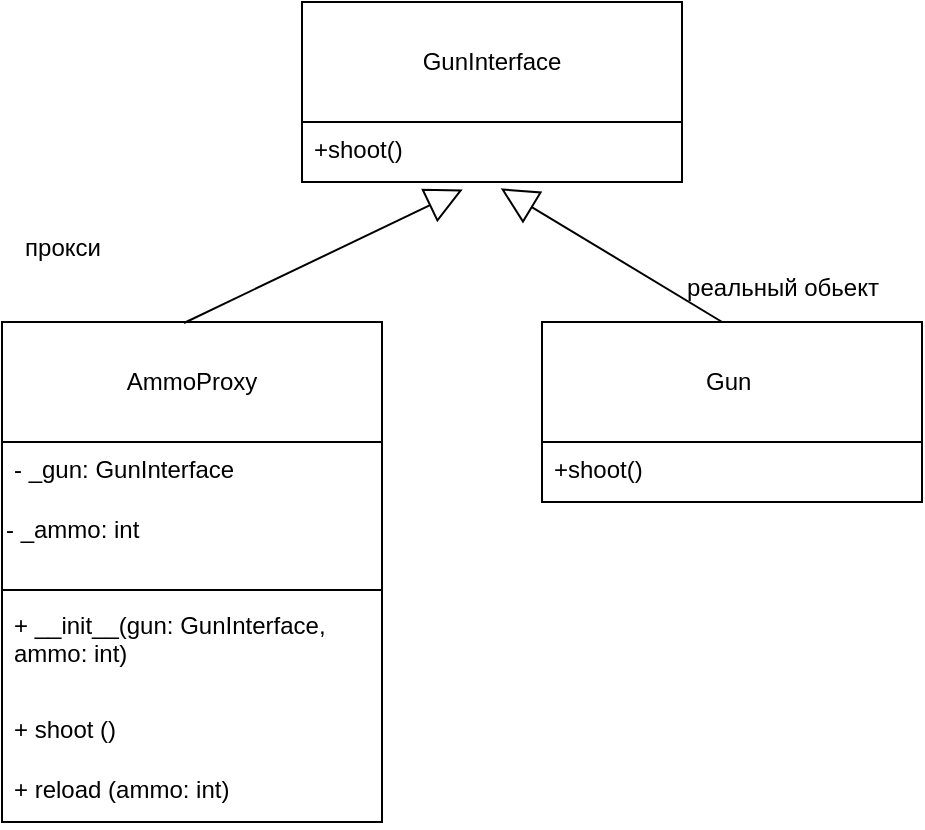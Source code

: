 <mxfile version="28.1.2">
  <diagram name="Page-1" id="aHgOdiSO3AqV6QVUTL-D">
    <mxGraphModel dx="599" dy="648" grid="1" gridSize="10" guides="1" tooltips="1" connect="1" arrows="1" fold="1" page="1" pageScale="1" pageWidth="850" pageHeight="1100" math="0" shadow="0">
      <root>
        <mxCell id="0" />
        <mxCell id="1" parent="0" />
        <mxCell id="T-5C3bmZL_pYbA-8gw9O-1" value="GunInterface" style="swimlane;fontStyle=0;childLayout=stackLayout;horizontal=1;startSize=60;fillColor=none;horizontalStack=0;resizeParent=1;resizeParentMax=0;resizeLast=0;collapsible=1;marginBottom=0;whiteSpace=wrap;html=1;" vertex="1" parent="1">
          <mxGeometry x="220" y="160" width="190" height="90" as="geometry" />
        </mxCell>
        <mxCell id="T-5C3bmZL_pYbA-8gw9O-2" value="+shoot()" style="text;strokeColor=none;fillColor=none;align=left;verticalAlign=top;spacingLeft=4;spacingRight=4;overflow=hidden;rotatable=0;points=[[0,0.5],[1,0.5]];portConstraint=eastwest;whiteSpace=wrap;html=1;" vertex="1" parent="T-5C3bmZL_pYbA-8gw9O-1">
          <mxGeometry y="60" width="190" height="30" as="geometry" />
        </mxCell>
        <mxCell id="T-5C3bmZL_pYbA-8gw9O-4" value="Gun&amp;nbsp;" style="swimlane;fontStyle=0;childLayout=stackLayout;horizontal=1;startSize=60;fillColor=none;horizontalStack=0;resizeParent=1;resizeParentMax=0;resizeLast=0;collapsible=1;marginBottom=0;whiteSpace=wrap;html=1;" vertex="1" parent="1">
          <mxGeometry x="340" y="320" width="190" height="90" as="geometry" />
        </mxCell>
        <mxCell id="T-5C3bmZL_pYbA-8gw9O-5" value="+shoot()" style="text;strokeColor=none;fillColor=none;align=left;verticalAlign=top;spacingLeft=4;spacingRight=4;overflow=hidden;rotatable=0;points=[[0,0.5],[1,0.5]];portConstraint=eastwest;whiteSpace=wrap;html=1;" vertex="1" parent="T-5C3bmZL_pYbA-8gw9O-4">
          <mxGeometry y="60" width="190" height="30" as="geometry" />
        </mxCell>
        <mxCell id="T-5C3bmZL_pYbA-8gw9O-10" value="AmmoProxy" style="swimlane;fontStyle=0;childLayout=stackLayout;horizontal=1;startSize=60;fillColor=none;horizontalStack=0;resizeParent=1;resizeParentMax=0;resizeLast=0;collapsible=1;marginBottom=0;whiteSpace=wrap;html=1;" vertex="1" parent="1">
          <mxGeometry x="70" y="320" width="190" height="250" as="geometry" />
        </mxCell>
        <mxCell id="T-5C3bmZL_pYbA-8gw9O-17" value="- _gun: GunInterface" style="text;strokeColor=none;fillColor=none;align=left;verticalAlign=top;spacingLeft=4;spacingRight=4;overflow=hidden;rotatable=0;points=[[0,0.5],[1,0.5]];portConstraint=eastwest;whiteSpace=wrap;html=1;" vertex="1" parent="T-5C3bmZL_pYbA-8gw9O-10">
          <mxGeometry y="60" width="190" height="30" as="geometry" />
        </mxCell>
        <mxCell id="T-5C3bmZL_pYbA-8gw9O-18" value="- _ammo: int" style="text;whiteSpace=wrap;html=1;" vertex="1" parent="T-5C3bmZL_pYbA-8gw9O-10">
          <mxGeometry y="90" width="190" height="40" as="geometry" />
        </mxCell>
        <mxCell id="T-5C3bmZL_pYbA-8gw9O-13" value="" style="line;strokeWidth=1;fillColor=none;align=left;verticalAlign=middle;spacingTop=-1;spacingLeft=3;spacingRight=3;rotatable=0;labelPosition=right;points=[];portConstraint=eastwest;strokeColor=inherit;" vertex="1" parent="T-5C3bmZL_pYbA-8gw9O-10">
          <mxGeometry y="130" width="190" height="8" as="geometry" />
        </mxCell>
        <mxCell id="T-5C3bmZL_pYbA-8gw9O-14" value="+ __init__(gun: GunInterface, ammo: int)" style="text;strokeColor=none;fillColor=none;align=left;verticalAlign=top;spacingLeft=4;spacingRight=4;overflow=hidden;rotatable=0;points=[[0,0.5],[1,0.5]];portConstraint=eastwest;whiteSpace=wrap;html=1;" vertex="1" parent="T-5C3bmZL_pYbA-8gw9O-10">
          <mxGeometry y="138" width="190" height="52" as="geometry" />
        </mxCell>
        <mxCell id="T-5C3bmZL_pYbA-8gw9O-15" value="+ shoot ()" style="text;strokeColor=none;fillColor=none;align=left;verticalAlign=top;spacingLeft=4;spacingRight=4;overflow=hidden;rotatable=0;points=[[0,0.5],[1,0.5]];portConstraint=eastwest;whiteSpace=wrap;html=1;" vertex="1" parent="T-5C3bmZL_pYbA-8gw9O-10">
          <mxGeometry y="190" width="190" height="30" as="geometry" />
        </mxCell>
        <mxCell id="T-5C3bmZL_pYbA-8gw9O-16" value="+ reload (ammo: int)" style="text;strokeColor=none;fillColor=none;align=left;verticalAlign=top;spacingLeft=4;spacingRight=4;overflow=hidden;rotatable=0;points=[[0,0.5],[1,0.5]];portConstraint=eastwest;whiteSpace=wrap;html=1;" vertex="1" parent="T-5C3bmZL_pYbA-8gw9O-10">
          <mxGeometry y="220" width="190" height="30" as="geometry" />
        </mxCell>
        <mxCell id="T-5C3bmZL_pYbA-8gw9O-19" value="" style="endArrow=block;endSize=16;endFill=0;html=1;rounded=0;entryX=0.523;entryY=1.105;entryDx=0;entryDy=0;entryPerimeter=0;exitX=0.474;exitY=0;exitDx=0;exitDy=0;exitPerimeter=0;" edge="1" parent="1" source="T-5C3bmZL_pYbA-8gw9O-4" target="T-5C3bmZL_pYbA-8gw9O-2">
          <mxGeometry width="160" relative="1" as="geometry">
            <mxPoint x="424" y="309" as="sourcePoint" />
            <mxPoint x="425" y="250" as="targetPoint" />
          </mxGeometry>
        </mxCell>
        <mxCell id="T-5C3bmZL_pYbA-8gw9O-20" value="" style="endArrow=block;endSize=16;endFill=0;html=1;rounded=0;entryX=0.423;entryY=1.124;entryDx=0;entryDy=0;entryPerimeter=0;exitX=0.479;exitY=0.002;exitDx=0;exitDy=0;exitPerimeter=0;" edge="1" parent="1" source="T-5C3bmZL_pYbA-8gw9O-10" target="T-5C3bmZL_pYbA-8gw9O-2">
          <mxGeometry width="160" relative="1" as="geometry">
            <mxPoint x="290" y="299" as="sourcePoint" />
            <mxPoint x="291" y="240" as="targetPoint" />
          </mxGeometry>
        </mxCell>
        <mxCell id="T-5C3bmZL_pYbA-8gw9O-21" value="прокси" style="text;html=1;align=center;verticalAlign=middle;resizable=0;points=[];autosize=1;strokeColor=none;fillColor=none;" vertex="1" parent="1">
          <mxGeometry x="70" y="268" width="60" height="30" as="geometry" />
        </mxCell>
        <mxCell id="T-5C3bmZL_pYbA-8gw9O-22" value="реальный обьект" style="text;html=1;align=center;verticalAlign=middle;resizable=0;points=[];autosize=1;strokeColor=none;fillColor=none;" vertex="1" parent="1">
          <mxGeometry x="405" y="288" width="110" height="30" as="geometry" />
        </mxCell>
      </root>
    </mxGraphModel>
  </diagram>
</mxfile>
